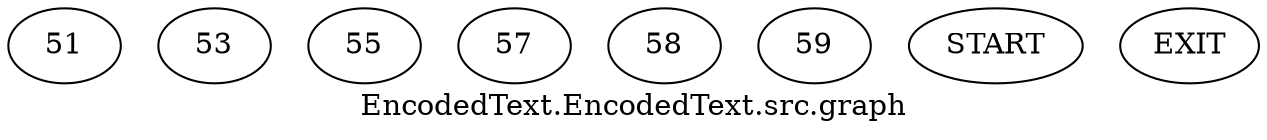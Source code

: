 /* --------------------------------------------------- */
/* Generated by Dr. Garbage Control Flow Graph Factory */
/* http://www.drgarbage.com                            */
/* Version: 4.5.0.201508311741                         */
/* Retrieved on: 2019-12-21 11:58:57.598               */
/* --------------------------------------------------- */
digraph "EncodedText.EncodedText.src.graph" {
 graph [label="EncodedText.EncodedText.src.graph"];
 3 [label="51" ]
 5 [label="53" ]
 7 [label="55" ]
 8 [label="57" ]
 9 [label="58" ]
 10 [label="59" ]
 11 [label="START" ]
 12 [label="EXIT" ]
 11  3
 3  5
 3  7
 7  8
 8  9
 9  12
}
